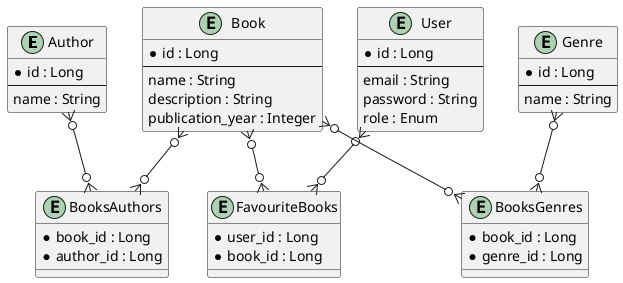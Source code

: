 @startuml
entity Author {
  *id : Long
  --
  name : String
}

entity Book {
  *id : Long
  --
  name : String
  description : String
  publication_year : Integer
}

entity Genre {
  *id : Long
  --
  name : String
}

entity User {
  *id : Long
  --
  email : String
  password : String
  role : Enum
}

entity FavouriteBooks {
  *user_id : Long
  *book_id : Long
}

entity BooksAuthors {
  *book_id : Long
  *author_id : Long
}

entity BooksGenres {
  *book_id : Long
  *genre_id : Long
}

Author }o--o{ BooksAuthors
Book }o--o{ BooksAuthors
Book }o--o{ BooksGenres
Genre }o--o{ BooksGenres
User }o--o{ FavouriteBooks
Book }o--o{ FavouriteBooks
@enduml